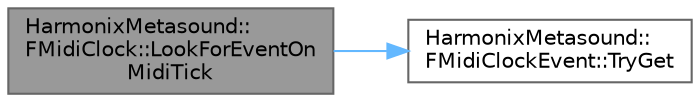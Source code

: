digraph "HarmonixMetasound::FMidiClock::LookForEventOnMidiTick"
{
 // INTERACTIVE_SVG=YES
 // LATEX_PDF_SIZE
  bgcolor="transparent";
  edge [fontname=Helvetica,fontsize=10,labelfontname=Helvetica,labelfontsize=10];
  node [fontname=Helvetica,fontsize=10,shape=box,height=0.2,width=0.4];
  rankdir="LR";
  Node1 [id="Node000001",label="HarmonixMetasound::\lFMidiClock::LookForEventOn\lMidiTick",height=0.2,width=0.4,color="gray40", fillcolor="grey60", style="filled", fontcolor="black",tooltip=" "];
  Node1 -> Node2 [id="edge1_Node000001_Node000002",color="steelblue1",style="solid",tooltip=" "];
  Node2 [id="Node000002",label="HarmonixMetasound::\lFMidiClockEvent::TryGet",height=0.2,width=0.4,color="grey40", fillcolor="white", style="filled",URL="$d5/df4/structHarmonixMetasound_1_1FMidiClockEvent.html#a426a121779aafe20c2214e48bc9b6b9a",tooltip=" "];
}
